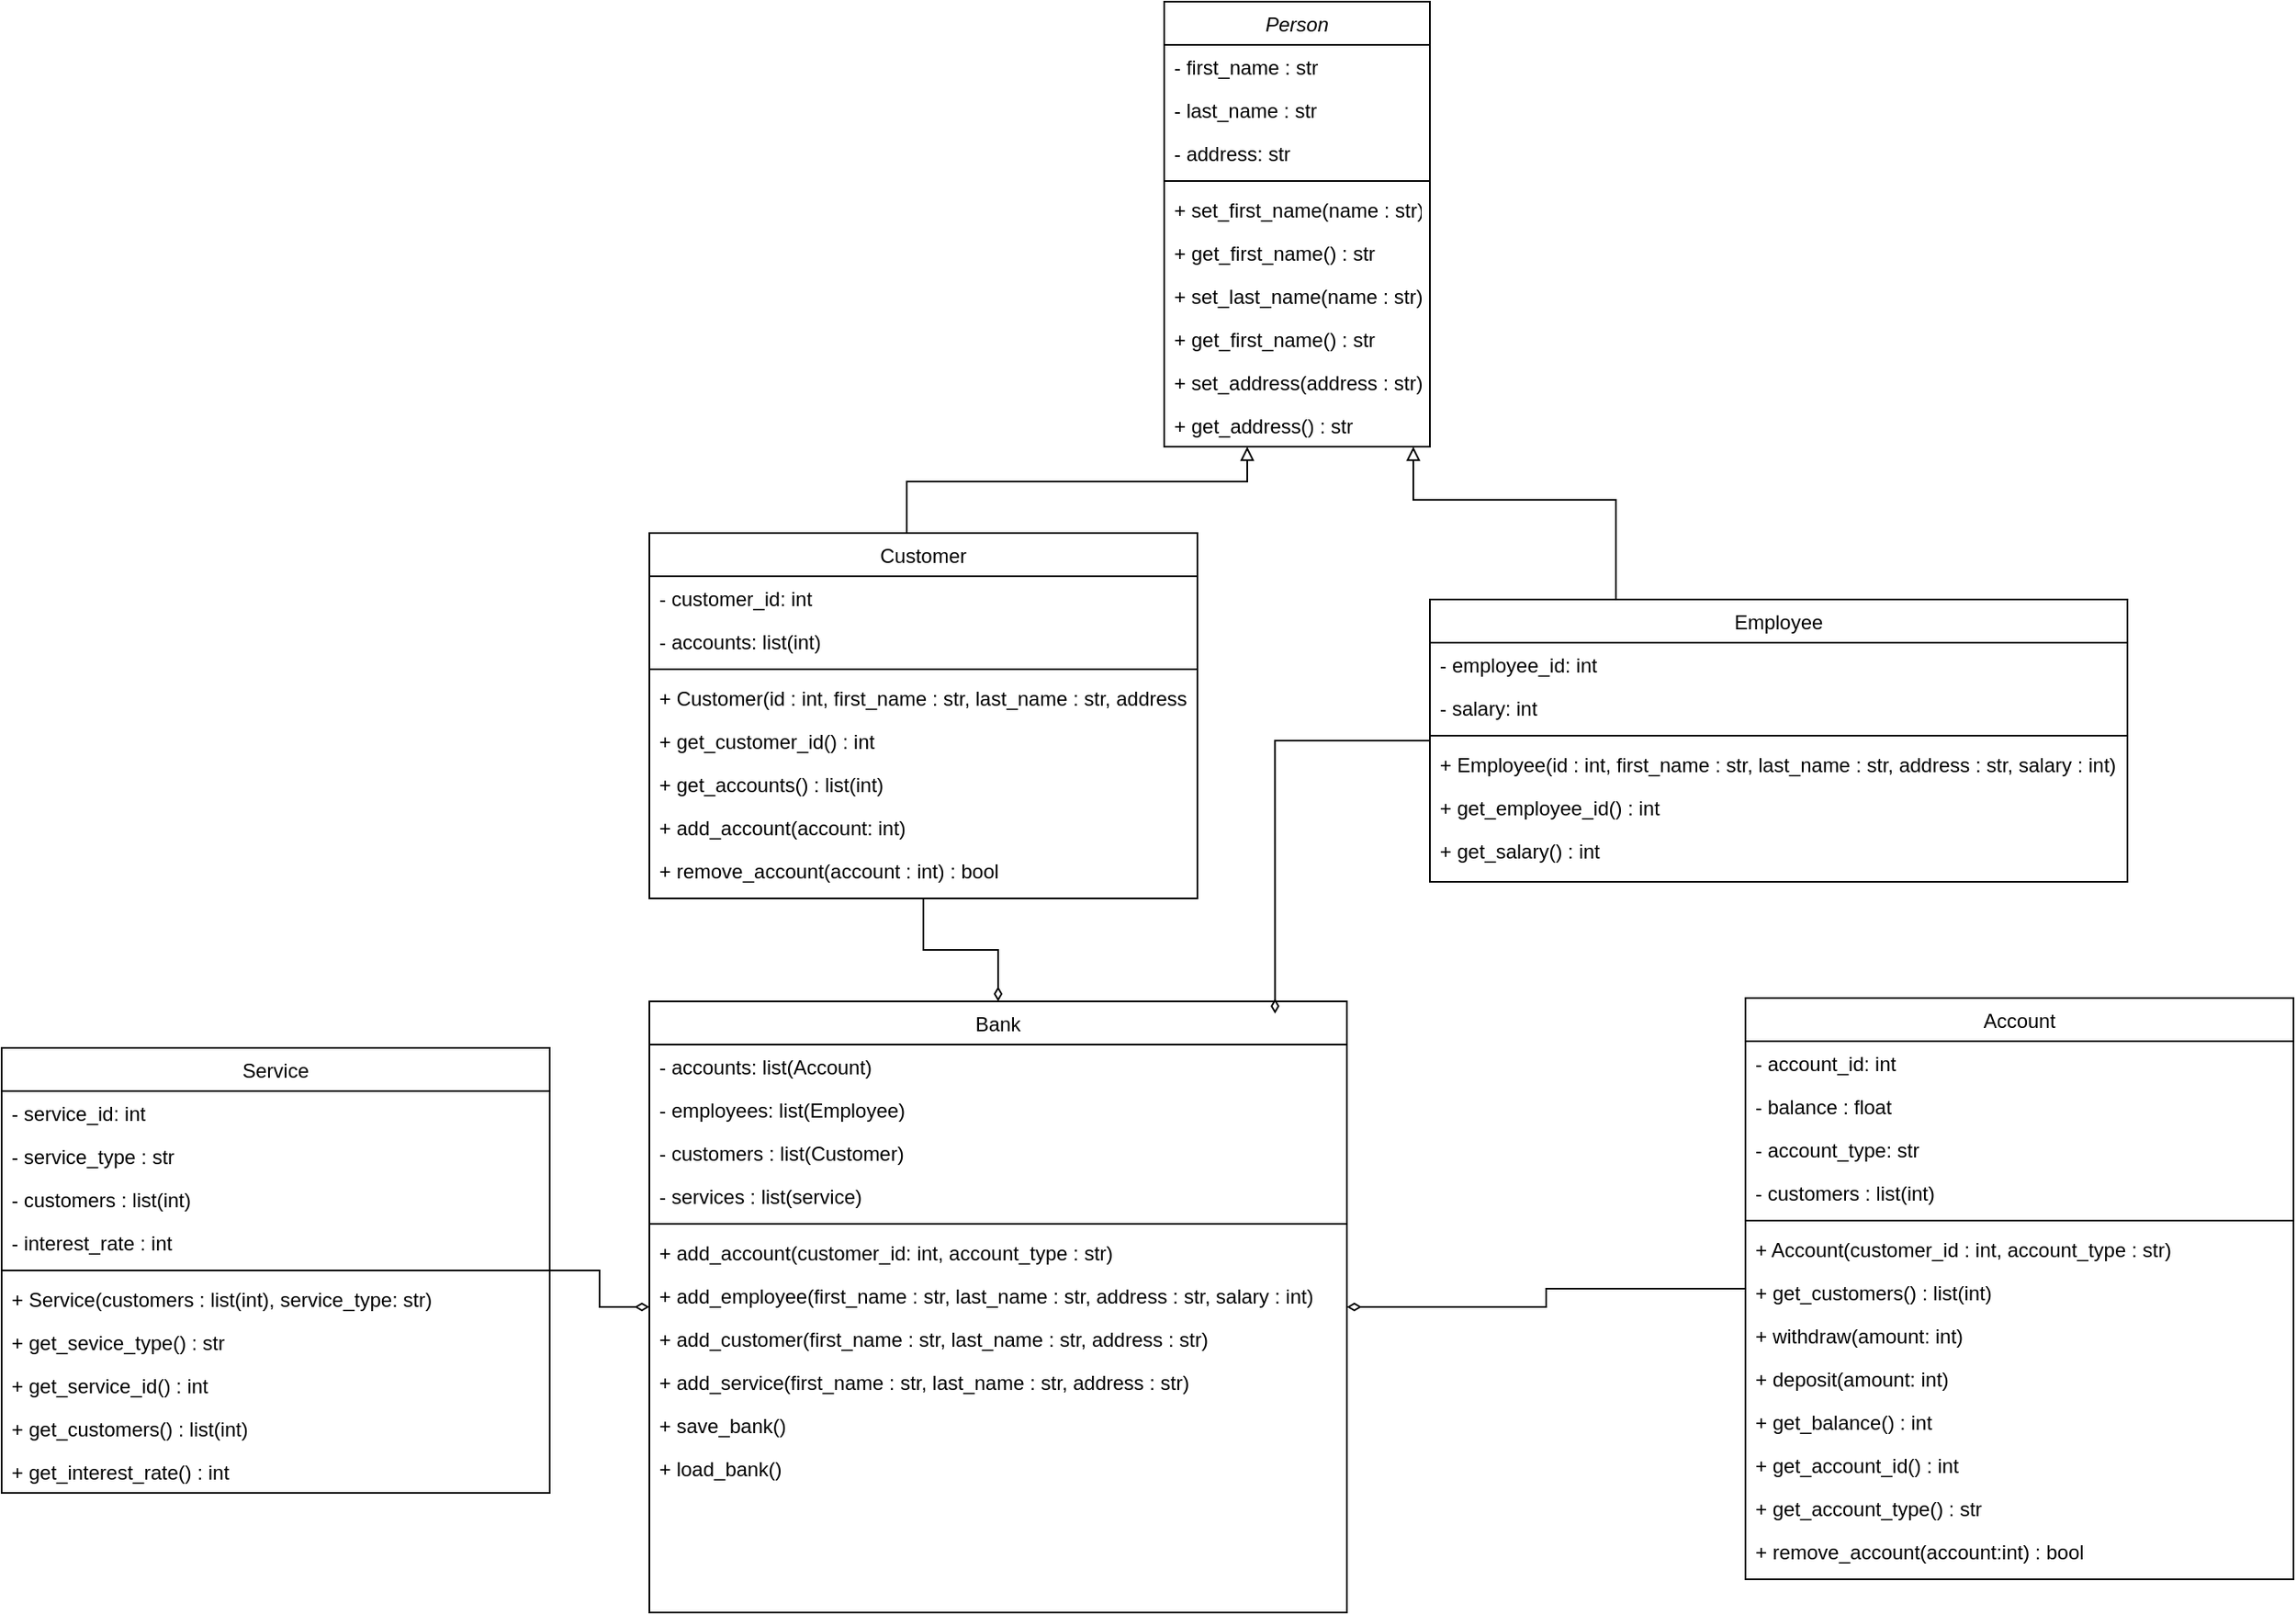 <mxfile version="26.1.1">
  <diagram id="C5RBs43oDa-KdzZeNtuy" name="Page-1">
    <mxGraphModel dx="1457" dy="1892" grid="1" gridSize="10" guides="1" tooltips="1" connect="1" arrows="1" fold="1" page="1" pageScale="1" pageWidth="827" pageHeight="1169" math="0" shadow="0">
      <root>
        <mxCell id="WIyWlLk6GJQsqaUBKTNV-0" />
        <mxCell id="WIyWlLk6GJQsqaUBKTNV-1" parent="WIyWlLk6GJQsqaUBKTNV-0" />
        <mxCell id="zkfFHV4jXpPFQw0GAbJ--0" value="Person" style="swimlane;fontStyle=2;align=center;verticalAlign=top;childLayout=stackLayout;horizontal=1;startSize=26;horizontalStack=0;resizeParent=1;resizeLast=0;collapsible=1;marginBottom=0;rounded=0;shadow=0;strokeWidth=1;" parent="WIyWlLk6GJQsqaUBKTNV-1" vertex="1">
          <mxGeometry x="790" y="-330" width="160" height="268" as="geometry">
            <mxRectangle x="230" y="140" width="160" height="26" as="alternateBounds" />
          </mxGeometry>
        </mxCell>
        <mxCell id="zkfFHV4jXpPFQw0GAbJ--1" value="- first_name : str    " style="text;align=left;verticalAlign=top;spacingLeft=4;spacingRight=4;overflow=hidden;rotatable=0;points=[[0,0.5],[1,0.5]];portConstraint=eastwest;" parent="zkfFHV4jXpPFQw0GAbJ--0" vertex="1">
          <mxGeometry y="26" width="160" height="26" as="geometry" />
        </mxCell>
        <mxCell id="zkfFHV4jXpPFQw0GAbJ--2" value="- last_name : str" style="text;align=left;verticalAlign=top;spacingLeft=4;spacingRight=4;overflow=hidden;rotatable=0;points=[[0,0.5],[1,0.5]];portConstraint=eastwest;rounded=0;shadow=0;html=0;" parent="zkfFHV4jXpPFQw0GAbJ--0" vertex="1">
          <mxGeometry y="52" width="160" height="26" as="geometry" />
        </mxCell>
        <mxCell id="zkfFHV4jXpPFQw0GAbJ--3" value="- address: str" style="text;align=left;verticalAlign=top;spacingLeft=4;spacingRight=4;overflow=hidden;rotatable=0;points=[[0,0.5],[1,0.5]];portConstraint=eastwest;rounded=0;shadow=0;html=0;" parent="zkfFHV4jXpPFQw0GAbJ--0" vertex="1">
          <mxGeometry y="78" width="160" height="26" as="geometry" />
        </mxCell>
        <mxCell id="zkfFHV4jXpPFQw0GAbJ--4" value="" style="line;html=1;strokeWidth=1;align=left;verticalAlign=middle;spacingTop=-1;spacingLeft=3;spacingRight=3;rotatable=0;labelPosition=right;points=[];portConstraint=eastwest;" parent="zkfFHV4jXpPFQw0GAbJ--0" vertex="1">
          <mxGeometry y="104" width="160" height="8" as="geometry" />
        </mxCell>
        <mxCell id="zkfFHV4jXpPFQw0GAbJ--5" value="+ set_first_name(name : str)" style="text;align=left;verticalAlign=top;spacingLeft=4;spacingRight=4;overflow=hidden;rotatable=0;points=[[0,0.5],[1,0.5]];portConstraint=eastwest;" parent="zkfFHV4jXpPFQw0GAbJ--0" vertex="1">
          <mxGeometry y="112" width="160" height="26" as="geometry" />
        </mxCell>
        <mxCell id="zkfFHV4jXpPFQw0GAbJ--24" value="+ get_first_name() : str" style="text;align=left;verticalAlign=top;spacingLeft=4;spacingRight=4;overflow=hidden;rotatable=0;points=[[0,0.5],[1,0.5]];portConstraint=eastwest;" parent="zkfFHV4jXpPFQw0GAbJ--0" vertex="1">
          <mxGeometry y="138" width="160" height="26" as="geometry" />
        </mxCell>
        <mxCell id="Db2brPiAxiOpcQxRufx4-5" value="+ set_last_name(name : str)" style="text;align=left;verticalAlign=top;spacingLeft=4;spacingRight=4;overflow=hidden;rotatable=0;points=[[0,0.5],[1,0.5]];portConstraint=eastwest;" vertex="1" parent="zkfFHV4jXpPFQw0GAbJ--0">
          <mxGeometry y="164" width="160" height="26" as="geometry" />
        </mxCell>
        <mxCell id="Db2brPiAxiOpcQxRufx4-7" value="+ get_first_name() : str" style="text;align=left;verticalAlign=top;spacingLeft=4;spacingRight=4;overflow=hidden;rotatable=0;points=[[0,0.5],[1,0.5]];portConstraint=eastwest;" vertex="1" parent="zkfFHV4jXpPFQw0GAbJ--0">
          <mxGeometry y="190" width="160" height="26" as="geometry" />
        </mxCell>
        <mxCell id="Db2brPiAxiOpcQxRufx4-8" value="+ set_address(address : str)" style="text;align=left;verticalAlign=top;spacingLeft=4;spacingRight=4;overflow=hidden;rotatable=0;points=[[0,0.5],[1,0.5]];portConstraint=eastwest;" vertex="1" parent="zkfFHV4jXpPFQw0GAbJ--0">
          <mxGeometry y="216" width="160" height="26" as="geometry" />
        </mxCell>
        <mxCell id="Db2brPiAxiOpcQxRufx4-6" value="+ get_address() : str" style="text;align=left;verticalAlign=top;spacingLeft=4;spacingRight=4;overflow=hidden;rotatable=0;points=[[0,0.5],[1,0.5]];portConstraint=eastwest;" vertex="1" parent="zkfFHV4jXpPFQw0GAbJ--0">
          <mxGeometry y="242" width="160" height="26" as="geometry" />
        </mxCell>
        <mxCell id="Db2brPiAxiOpcQxRufx4-43" style="edgeStyle=orthogonalEdgeStyle;rounded=0;orthogonalLoop=1;jettySize=auto;html=1;endArrow=block;endFill=0;" edge="1" parent="WIyWlLk6GJQsqaUBKTNV-1" source="Db2brPiAxiOpcQxRufx4-20" target="zkfFHV4jXpPFQw0GAbJ--0">
          <mxGeometry relative="1" as="geometry">
            <Array as="points">
              <mxPoint x="635" y="-41" />
              <mxPoint x="840" y="-41" />
            </Array>
          </mxGeometry>
        </mxCell>
        <mxCell id="Db2brPiAxiOpcQxRufx4-103" style="edgeStyle=orthogonalEdgeStyle;rounded=0;orthogonalLoop=1;jettySize=auto;html=1;endArrow=diamondThin;endFill=0;" edge="1" parent="WIyWlLk6GJQsqaUBKTNV-1" source="Db2brPiAxiOpcQxRufx4-20" target="Db2brPiAxiOpcQxRufx4-67">
          <mxGeometry relative="1" as="geometry" />
        </mxCell>
        <mxCell id="Db2brPiAxiOpcQxRufx4-20" value="Customer" style="swimlane;fontStyle=0;align=center;verticalAlign=top;childLayout=stackLayout;horizontal=1;startSize=26;horizontalStack=0;resizeParent=1;resizeLast=0;collapsible=1;marginBottom=0;rounded=0;shadow=0;strokeWidth=1;" vertex="1" parent="WIyWlLk6GJQsqaUBKTNV-1">
          <mxGeometry x="480" y="-10" width="330" height="220" as="geometry">
            <mxRectangle x="230" y="140" width="160" height="26" as="alternateBounds" />
          </mxGeometry>
        </mxCell>
        <mxCell id="Db2brPiAxiOpcQxRufx4-21" value="- customer_id: int" style="text;align=left;verticalAlign=top;spacingLeft=4;spacingRight=4;overflow=hidden;rotatable=0;points=[[0,0.5],[1,0.5]];portConstraint=eastwest;" vertex="1" parent="Db2brPiAxiOpcQxRufx4-20">
          <mxGeometry y="26" width="330" height="26" as="geometry" />
        </mxCell>
        <mxCell id="Db2brPiAxiOpcQxRufx4-23" value="- accounts: list(int)" style="text;align=left;verticalAlign=top;spacingLeft=4;spacingRight=4;overflow=hidden;rotatable=0;points=[[0,0.5],[1,0.5]];portConstraint=eastwest;rounded=0;shadow=0;html=0;" vertex="1" parent="Db2brPiAxiOpcQxRufx4-20">
          <mxGeometry y="52" width="330" height="26" as="geometry" />
        </mxCell>
        <mxCell id="Db2brPiAxiOpcQxRufx4-24" value="" style="line;html=1;strokeWidth=1;align=left;verticalAlign=middle;spacingTop=-1;spacingLeft=3;spacingRight=3;rotatable=0;labelPosition=right;points=[];portConstraint=eastwest;" vertex="1" parent="Db2brPiAxiOpcQxRufx4-20">
          <mxGeometry y="78" width="330" height="8" as="geometry" />
        </mxCell>
        <mxCell id="Db2brPiAxiOpcQxRufx4-40" value="+ Customer(id : int, first_name : str, last_name : str, address : str)&#xa;" style="text;align=left;verticalAlign=top;spacingLeft=4;spacingRight=4;overflow=hidden;rotatable=0;points=[[0,0.5],[1,0.5]];portConstraint=eastwest;" vertex="1" parent="Db2brPiAxiOpcQxRufx4-20">
          <mxGeometry y="86" width="330" height="26" as="geometry" />
        </mxCell>
        <mxCell id="Db2brPiAxiOpcQxRufx4-26" value="+ get_customer_id() : int" style="text;align=left;verticalAlign=top;spacingLeft=4;spacingRight=4;overflow=hidden;rotatable=0;points=[[0,0.5],[1,0.5]];portConstraint=eastwest;" vertex="1" parent="Db2brPiAxiOpcQxRufx4-20">
          <mxGeometry y="112" width="330" height="26" as="geometry" />
        </mxCell>
        <mxCell id="Db2brPiAxiOpcQxRufx4-78" value="+ get_accounts() : list(int)" style="text;align=left;verticalAlign=top;spacingLeft=4;spacingRight=4;overflow=hidden;rotatable=0;points=[[0,0.5],[1,0.5]];portConstraint=eastwest;" vertex="1" parent="Db2brPiAxiOpcQxRufx4-20">
          <mxGeometry y="138" width="330" height="26" as="geometry" />
        </mxCell>
        <mxCell id="Db2brPiAxiOpcQxRufx4-27" value="+ add_account(account: int)" style="text;align=left;verticalAlign=top;spacingLeft=4;spacingRight=4;overflow=hidden;rotatable=0;points=[[0,0.5],[1,0.5]];portConstraint=eastwest;" vertex="1" parent="Db2brPiAxiOpcQxRufx4-20">
          <mxGeometry y="164" width="330" height="26" as="geometry" />
        </mxCell>
        <mxCell id="Db2brPiAxiOpcQxRufx4-28" value="+ remove_account(account : int) : bool" style="text;align=left;verticalAlign=top;spacingLeft=4;spacingRight=4;overflow=hidden;rotatable=0;points=[[0,0.5],[1,0.5]];portConstraint=eastwest;" vertex="1" parent="Db2brPiAxiOpcQxRufx4-20">
          <mxGeometry y="190" width="330" height="26" as="geometry" />
        </mxCell>
        <mxCell id="Db2brPiAxiOpcQxRufx4-102" style="edgeStyle=orthogonalEdgeStyle;rounded=0;orthogonalLoop=1;jettySize=auto;html=1;endArrow=diamondThin;endFill=0;" edge="1" parent="WIyWlLk6GJQsqaUBKTNV-1" source="Db2brPiAxiOpcQxRufx4-53" target="Db2brPiAxiOpcQxRufx4-67">
          <mxGeometry relative="1" as="geometry" />
        </mxCell>
        <mxCell id="Db2brPiAxiOpcQxRufx4-53" value="Account" style="swimlane;fontStyle=0;align=center;verticalAlign=top;childLayout=stackLayout;horizontal=1;startSize=26;horizontalStack=0;resizeParent=1;resizeLast=0;collapsible=1;marginBottom=0;rounded=0;shadow=0;strokeWidth=1;" vertex="1" parent="WIyWlLk6GJQsqaUBKTNV-1">
          <mxGeometry x="1140" y="270" width="330" height="350" as="geometry">
            <mxRectangle x="230" y="140" width="160" height="26" as="alternateBounds" />
          </mxGeometry>
        </mxCell>
        <mxCell id="Db2brPiAxiOpcQxRufx4-55" value="- account_id: int" style="text;align=left;verticalAlign=top;spacingLeft=4;spacingRight=4;overflow=hidden;rotatable=0;points=[[0,0.5],[1,0.5]];portConstraint=eastwest;" vertex="1" parent="Db2brPiAxiOpcQxRufx4-53">
          <mxGeometry y="26" width="330" height="26" as="geometry" />
        </mxCell>
        <mxCell id="Db2brPiAxiOpcQxRufx4-56" value="- balance : float" style="text;align=left;verticalAlign=top;spacingLeft=4;spacingRight=4;overflow=hidden;rotatable=0;points=[[0,0.5],[1,0.5]];portConstraint=eastwest;rounded=0;shadow=0;html=0;" vertex="1" parent="Db2brPiAxiOpcQxRufx4-53">
          <mxGeometry y="52" width="330" height="26" as="geometry" />
        </mxCell>
        <mxCell id="Db2brPiAxiOpcQxRufx4-63" value="- account_type: str" style="text;align=left;verticalAlign=top;spacingLeft=4;spacingRight=4;overflow=hidden;rotatable=0;points=[[0,0.5],[1,0.5]];portConstraint=eastwest;" vertex="1" parent="Db2brPiAxiOpcQxRufx4-53">
          <mxGeometry y="78" width="330" height="26" as="geometry" />
        </mxCell>
        <mxCell id="Db2brPiAxiOpcQxRufx4-76" value="- customers : list(int)" style="text;align=left;verticalAlign=top;spacingLeft=4;spacingRight=4;overflow=hidden;rotatable=0;points=[[0,0.5],[1,0.5]];portConstraint=eastwest;rounded=0;shadow=0;html=0;" vertex="1" parent="Db2brPiAxiOpcQxRufx4-53">
          <mxGeometry y="104" width="330" height="26" as="geometry" />
        </mxCell>
        <mxCell id="Db2brPiAxiOpcQxRufx4-57" value="" style="line;html=1;strokeWidth=1;align=left;verticalAlign=middle;spacingTop=-1;spacingLeft=3;spacingRight=3;rotatable=0;labelPosition=right;points=[];portConstraint=eastwest;" vertex="1" parent="Db2brPiAxiOpcQxRufx4-53">
          <mxGeometry y="130" width="330" height="8" as="geometry" />
        </mxCell>
        <mxCell id="Db2brPiAxiOpcQxRufx4-58" value="+ Account(customer_id : int, account_type : str)&#xa;" style="text;align=left;verticalAlign=top;spacingLeft=4;spacingRight=4;overflow=hidden;rotatable=0;points=[[0,0.5],[1,0.5]];portConstraint=eastwest;" vertex="1" parent="Db2brPiAxiOpcQxRufx4-53">
          <mxGeometry y="138" width="330" height="26" as="geometry" />
        </mxCell>
        <mxCell id="Db2brPiAxiOpcQxRufx4-59" value="+ get_customers() : list(int)" style="text;align=left;verticalAlign=top;spacingLeft=4;spacingRight=4;overflow=hidden;rotatable=0;points=[[0,0.5],[1,0.5]];portConstraint=eastwest;" vertex="1" parent="Db2brPiAxiOpcQxRufx4-53">
          <mxGeometry y="164" width="330" height="26" as="geometry" />
        </mxCell>
        <mxCell id="Db2brPiAxiOpcQxRufx4-60" value="+ withdraw(amount: int)" style="text;align=left;verticalAlign=top;spacingLeft=4;spacingRight=4;overflow=hidden;rotatable=0;points=[[0,0.5],[1,0.5]];portConstraint=eastwest;" vertex="1" parent="Db2brPiAxiOpcQxRufx4-53">
          <mxGeometry y="190" width="330" height="26" as="geometry" />
        </mxCell>
        <mxCell id="Db2brPiAxiOpcQxRufx4-79" value="+ deposit(amount: int)" style="text;align=left;verticalAlign=top;spacingLeft=4;spacingRight=4;overflow=hidden;rotatable=0;points=[[0,0.5],[1,0.5]];portConstraint=eastwest;" vertex="1" parent="Db2brPiAxiOpcQxRufx4-53">
          <mxGeometry y="216" width="330" height="26" as="geometry" />
        </mxCell>
        <mxCell id="Db2brPiAxiOpcQxRufx4-80" value="+ get_balance() : int" style="text;align=left;verticalAlign=top;spacingLeft=4;spacingRight=4;overflow=hidden;rotatable=0;points=[[0,0.5],[1,0.5]];portConstraint=eastwest;" vertex="1" parent="Db2brPiAxiOpcQxRufx4-53">
          <mxGeometry y="242" width="330" height="26" as="geometry" />
        </mxCell>
        <mxCell id="Db2brPiAxiOpcQxRufx4-81" value="+ get_account_id() : int" style="text;align=left;verticalAlign=top;spacingLeft=4;spacingRight=4;overflow=hidden;rotatable=0;points=[[0,0.5],[1,0.5]];portConstraint=eastwest;" vertex="1" parent="Db2brPiAxiOpcQxRufx4-53">
          <mxGeometry y="268" width="330" height="26" as="geometry" />
        </mxCell>
        <mxCell id="Db2brPiAxiOpcQxRufx4-82" value="+ get_account_type() : str" style="text;align=left;verticalAlign=top;spacingLeft=4;spacingRight=4;overflow=hidden;rotatable=0;points=[[0,0.5],[1,0.5]];portConstraint=eastwest;" vertex="1" parent="Db2brPiAxiOpcQxRufx4-53">
          <mxGeometry y="294" width="330" height="26" as="geometry" />
        </mxCell>
        <mxCell id="Db2brPiAxiOpcQxRufx4-61" value="+ remove_account(account:int) : bool" style="text;align=left;verticalAlign=top;spacingLeft=4;spacingRight=4;overflow=hidden;rotatable=0;points=[[0,0.5],[1,0.5]];portConstraint=eastwest;" vertex="1" parent="Db2brPiAxiOpcQxRufx4-53">
          <mxGeometry y="320" width="330" height="26" as="geometry" />
        </mxCell>
        <mxCell id="Db2brPiAxiOpcQxRufx4-67" value="Bank" style="swimlane;fontStyle=0;align=center;verticalAlign=top;childLayout=stackLayout;horizontal=1;startSize=26;horizontalStack=0;resizeParent=1;resizeLast=0;collapsible=1;marginBottom=0;rounded=0;shadow=0;strokeWidth=1;" vertex="1" parent="WIyWlLk6GJQsqaUBKTNV-1">
          <mxGeometry x="480" y="272" width="420" height="368" as="geometry">
            <mxRectangle x="450" y="350" width="160" height="26" as="alternateBounds" />
          </mxGeometry>
        </mxCell>
        <mxCell id="Db2brPiAxiOpcQxRufx4-69" value="- accounts: list(Account)" style="text;align=left;verticalAlign=top;spacingLeft=4;spacingRight=4;overflow=hidden;rotatable=0;points=[[0,0.5],[1,0.5]];portConstraint=eastwest;" vertex="1" parent="Db2brPiAxiOpcQxRufx4-67">
          <mxGeometry y="26" width="420" height="26" as="geometry" />
        </mxCell>
        <mxCell id="Db2brPiAxiOpcQxRufx4-70" value="- employees: list(Employee)" style="text;align=left;verticalAlign=top;spacingLeft=4;spacingRight=4;overflow=hidden;rotatable=0;points=[[0,0.5],[1,0.5]];portConstraint=eastwest;rounded=0;shadow=0;html=0;" vertex="1" parent="Db2brPiAxiOpcQxRufx4-67">
          <mxGeometry y="52" width="420" height="26" as="geometry" />
        </mxCell>
        <mxCell id="Db2brPiAxiOpcQxRufx4-119" value="- customers : list(Customer) " style="text;align=left;verticalAlign=top;spacingLeft=4;spacingRight=4;overflow=hidden;rotatable=0;points=[[0,0.5],[1,0.5]];portConstraint=eastwest;" vertex="1" parent="Db2brPiAxiOpcQxRufx4-67">
          <mxGeometry y="78" width="420" height="26" as="geometry" />
        </mxCell>
        <mxCell id="Db2brPiAxiOpcQxRufx4-94" value="- services : list(service) " style="text;align=left;verticalAlign=top;spacingLeft=4;spacingRight=4;overflow=hidden;rotatable=0;points=[[0,0.5],[1,0.5]];portConstraint=eastwest;" vertex="1" parent="Db2brPiAxiOpcQxRufx4-67">
          <mxGeometry y="104" width="420" height="26" as="geometry" />
        </mxCell>
        <mxCell id="Db2brPiAxiOpcQxRufx4-71" value="" style="line;html=1;strokeWidth=1;align=left;verticalAlign=middle;spacingTop=-1;spacingLeft=3;spacingRight=3;rotatable=0;labelPosition=right;points=[];portConstraint=eastwest;" vertex="1" parent="Db2brPiAxiOpcQxRufx4-67">
          <mxGeometry y="130" width="420" height="8" as="geometry" />
        </mxCell>
        <mxCell id="Db2brPiAxiOpcQxRufx4-72" value="+ add_account(customer_id: int, account_type : str)&#xa;" style="text;align=left;verticalAlign=top;spacingLeft=4;spacingRight=4;overflow=hidden;rotatable=0;points=[[0,0.5],[1,0.5]];portConstraint=eastwest;" vertex="1" parent="Db2brPiAxiOpcQxRufx4-67">
          <mxGeometry y="138" width="420" height="26" as="geometry" />
        </mxCell>
        <mxCell id="Db2brPiAxiOpcQxRufx4-73" value="+ add_employee(first_name : str, last_name : str, address : str, salary : int) " style="text;align=left;verticalAlign=top;spacingLeft=4;spacingRight=4;overflow=hidden;rotatable=0;points=[[0,0.5],[1,0.5]];portConstraint=eastwest;" vertex="1" parent="Db2brPiAxiOpcQxRufx4-67">
          <mxGeometry y="164" width="420" height="26" as="geometry" />
        </mxCell>
        <mxCell id="Db2brPiAxiOpcQxRufx4-120" value="+ add_customer(first_name : str, last_name : str, address : str)" style="text;align=left;verticalAlign=top;spacingLeft=4;spacingRight=4;overflow=hidden;rotatable=0;points=[[0,0.5],[1,0.5]];portConstraint=eastwest;" vertex="1" parent="Db2brPiAxiOpcQxRufx4-67">
          <mxGeometry y="190" width="420" height="26" as="geometry" />
        </mxCell>
        <mxCell id="Db2brPiAxiOpcQxRufx4-99" value="+ add_service(first_name : str, last_name : str, address : str)" style="text;align=left;verticalAlign=top;spacingLeft=4;spacingRight=4;overflow=hidden;rotatable=0;points=[[0,0.5],[1,0.5]];portConstraint=eastwest;" vertex="1" parent="Db2brPiAxiOpcQxRufx4-67">
          <mxGeometry y="216" width="420" height="26" as="geometry" />
        </mxCell>
        <mxCell id="Db2brPiAxiOpcQxRufx4-125" value="+ save_bank()" style="text;align=left;verticalAlign=top;spacingLeft=4;spacingRight=4;overflow=hidden;rotatable=0;points=[[0,0.5],[1,0.5]];portConstraint=eastwest;" vertex="1" parent="Db2brPiAxiOpcQxRufx4-67">
          <mxGeometry y="242" width="420" height="26" as="geometry" />
        </mxCell>
        <mxCell id="Db2brPiAxiOpcQxRufx4-126" value="+ load_bank()" style="text;align=left;verticalAlign=top;spacingLeft=4;spacingRight=4;overflow=hidden;rotatable=0;points=[[0,0.5],[1,0.5]];portConstraint=eastwest;" vertex="1" parent="Db2brPiAxiOpcQxRufx4-67">
          <mxGeometry y="268" width="420" height="26" as="geometry" />
        </mxCell>
        <mxCell id="Db2brPiAxiOpcQxRufx4-93" style="edgeStyle=orthogonalEdgeStyle;rounded=0;orthogonalLoop=1;jettySize=auto;html=1;endArrow=block;endFill=0;" edge="1" parent="WIyWlLk6GJQsqaUBKTNV-1" source="Db2brPiAxiOpcQxRufx4-83" target="zkfFHV4jXpPFQw0GAbJ--0">
          <mxGeometry relative="1" as="geometry">
            <Array as="points">
              <mxPoint x="1062" y="-30" />
              <mxPoint x="940" y="-30" />
            </Array>
          </mxGeometry>
        </mxCell>
        <mxCell id="Db2brPiAxiOpcQxRufx4-83" value="Employee" style="swimlane;fontStyle=0;align=center;verticalAlign=top;childLayout=stackLayout;horizontal=1;startSize=26;horizontalStack=0;resizeParent=1;resizeLast=0;collapsible=1;marginBottom=0;rounded=0;shadow=0;strokeWidth=1;" vertex="1" parent="WIyWlLk6GJQsqaUBKTNV-1">
          <mxGeometry x="950" y="30" width="420" height="170" as="geometry">
            <mxRectangle x="230" y="140" width="160" height="26" as="alternateBounds" />
          </mxGeometry>
        </mxCell>
        <mxCell id="Db2brPiAxiOpcQxRufx4-85" value="- employee_id: int" style="text;align=left;verticalAlign=top;spacingLeft=4;spacingRight=4;overflow=hidden;rotatable=0;points=[[0,0.5],[1,0.5]];portConstraint=eastwest;" vertex="1" parent="Db2brPiAxiOpcQxRufx4-83">
          <mxGeometry y="26" width="420" height="26" as="geometry" />
        </mxCell>
        <mxCell id="Db2brPiAxiOpcQxRufx4-86" value="- salary: int" style="text;align=left;verticalAlign=top;spacingLeft=4;spacingRight=4;overflow=hidden;rotatable=0;points=[[0,0.5],[1,0.5]];portConstraint=eastwest;rounded=0;shadow=0;html=0;" vertex="1" parent="Db2brPiAxiOpcQxRufx4-83">
          <mxGeometry y="52" width="420" height="26" as="geometry" />
        </mxCell>
        <mxCell id="Db2brPiAxiOpcQxRufx4-87" value="" style="line;html=1;strokeWidth=1;align=left;verticalAlign=middle;spacingTop=-1;spacingLeft=3;spacingRight=3;rotatable=0;labelPosition=right;points=[];portConstraint=eastwest;" vertex="1" parent="Db2brPiAxiOpcQxRufx4-83">
          <mxGeometry y="78" width="420" height="8" as="geometry" />
        </mxCell>
        <mxCell id="Db2brPiAxiOpcQxRufx4-88" value="+ Employee(id : int, first_name : str, last_name : str, address : str, salary : int)&#xa;" style="text;align=left;verticalAlign=top;spacingLeft=4;spacingRight=4;overflow=hidden;rotatable=0;points=[[0,0.5],[1,0.5]];portConstraint=eastwest;" vertex="1" parent="Db2brPiAxiOpcQxRufx4-83">
          <mxGeometry y="86" width="420" height="26" as="geometry" />
        </mxCell>
        <mxCell id="Db2brPiAxiOpcQxRufx4-89" value="+ get_employee_id() : int" style="text;align=left;verticalAlign=top;spacingLeft=4;spacingRight=4;overflow=hidden;rotatable=0;points=[[0,0.5],[1,0.5]];portConstraint=eastwest;" vertex="1" parent="Db2brPiAxiOpcQxRufx4-83">
          <mxGeometry y="112" width="420" height="26" as="geometry" />
        </mxCell>
        <mxCell id="Db2brPiAxiOpcQxRufx4-90" value="+ get_salary() : int" style="text;align=left;verticalAlign=top;spacingLeft=4;spacingRight=4;overflow=hidden;rotatable=0;points=[[0,0.5],[1,0.5]];portConstraint=eastwest;" vertex="1" parent="Db2brPiAxiOpcQxRufx4-83">
          <mxGeometry y="138" width="420" height="26" as="geometry" />
        </mxCell>
        <mxCell id="Db2brPiAxiOpcQxRufx4-104" style="edgeStyle=orthogonalEdgeStyle;rounded=0;orthogonalLoop=1;jettySize=auto;html=1;entryX=0.897;entryY=0.02;entryDx=0;entryDy=0;entryPerimeter=0;endArrow=diamondThin;endFill=0;" edge="1" parent="WIyWlLk6GJQsqaUBKTNV-1" source="Db2brPiAxiOpcQxRufx4-83" target="Db2brPiAxiOpcQxRufx4-67">
          <mxGeometry relative="1" as="geometry" />
        </mxCell>
        <mxCell id="Db2brPiAxiOpcQxRufx4-122" style="edgeStyle=orthogonalEdgeStyle;rounded=0;orthogonalLoop=1;jettySize=auto;html=1;endArrow=diamondThin;endFill=0;" edge="1" parent="WIyWlLk6GJQsqaUBKTNV-1" source="Db2brPiAxiOpcQxRufx4-105" target="Db2brPiAxiOpcQxRufx4-67">
          <mxGeometry relative="1" as="geometry">
            <mxPoint x="470" y="350" as="targetPoint" />
          </mxGeometry>
        </mxCell>
        <mxCell id="Db2brPiAxiOpcQxRufx4-105" value="Service" style="swimlane;fontStyle=0;align=center;verticalAlign=top;childLayout=stackLayout;horizontal=1;startSize=26;horizontalStack=0;resizeParent=1;resizeLast=0;collapsible=1;marginBottom=0;rounded=0;shadow=0;strokeWidth=1;" vertex="1" parent="WIyWlLk6GJQsqaUBKTNV-1">
          <mxGeometry x="90" y="300" width="330" height="268" as="geometry">
            <mxRectangle x="230" y="140" width="160" height="26" as="alternateBounds" />
          </mxGeometry>
        </mxCell>
        <mxCell id="Db2brPiAxiOpcQxRufx4-106" value="- service_id: int" style="text;align=left;verticalAlign=top;spacingLeft=4;spacingRight=4;overflow=hidden;rotatable=0;points=[[0,0.5],[1,0.5]];portConstraint=eastwest;" vertex="1" parent="Db2brPiAxiOpcQxRufx4-105">
          <mxGeometry y="26" width="330" height="26" as="geometry" />
        </mxCell>
        <mxCell id="Db2brPiAxiOpcQxRufx4-107" value="- service_type : str" style="text;align=left;verticalAlign=top;spacingLeft=4;spacingRight=4;overflow=hidden;rotatable=0;points=[[0,0.5],[1,0.5]];portConstraint=eastwest;rounded=0;shadow=0;html=0;" vertex="1" parent="Db2brPiAxiOpcQxRufx4-105">
          <mxGeometry y="52" width="330" height="26" as="geometry" />
        </mxCell>
        <mxCell id="Db2brPiAxiOpcQxRufx4-109" value="- customers : list(int)" style="text;align=left;verticalAlign=top;spacingLeft=4;spacingRight=4;overflow=hidden;rotatable=0;points=[[0,0.5],[1,0.5]];portConstraint=eastwest;rounded=0;shadow=0;html=0;" vertex="1" parent="Db2brPiAxiOpcQxRufx4-105">
          <mxGeometry y="78" width="330" height="26" as="geometry" />
        </mxCell>
        <mxCell id="Db2brPiAxiOpcQxRufx4-121" value="- interest_rate : int" style="text;align=left;verticalAlign=top;spacingLeft=4;spacingRight=4;overflow=hidden;rotatable=0;points=[[0,0.5],[1,0.5]];portConstraint=eastwest;rounded=0;shadow=0;html=0;" vertex="1" parent="Db2brPiAxiOpcQxRufx4-105">
          <mxGeometry y="104" width="330" height="26" as="geometry" />
        </mxCell>
        <mxCell id="Db2brPiAxiOpcQxRufx4-110" value="" style="line;html=1;strokeWidth=1;align=left;verticalAlign=middle;spacingTop=-1;spacingLeft=3;spacingRight=3;rotatable=0;labelPosition=right;points=[];portConstraint=eastwest;" vertex="1" parent="Db2brPiAxiOpcQxRufx4-105">
          <mxGeometry y="130" width="330" height="8" as="geometry" />
        </mxCell>
        <mxCell id="Db2brPiAxiOpcQxRufx4-111" value="+ Service(customers : list(int), service_type: str)" style="text;align=left;verticalAlign=top;spacingLeft=4;spacingRight=4;overflow=hidden;rotatable=0;points=[[0,0.5],[1,0.5]];portConstraint=eastwest;" vertex="1" parent="Db2brPiAxiOpcQxRufx4-105">
          <mxGeometry y="138" width="330" height="26" as="geometry" />
        </mxCell>
        <mxCell id="Db2brPiAxiOpcQxRufx4-113" value="+ get_sevice_type() : str" style="text;align=left;verticalAlign=top;spacingLeft=4;spacingRight=4;overflow=hidden;rotatable=0;points=[[0,0.5],[1,0.5]];portConstraint=eastwest;" vertex="1" parent="Db2brPiAxiOpcQxRufx4-105">
          <mxGeometry y="164" width="330" height="26" as="geometry" />
        </mxCell>
        <mxCell id="Db2brPiAxiOpcQxRufx4-114" value="+ get_service_id() : int" style="text;align=left;verticalAlign=top;spacingLeft=4;spacingRight=4;overflow=hidden;rotatable=0;points=[[0,0.5],[1,0.5]];portConstraint=eastwest;" vertex="1" parent="Db2brPiAxiOpcQxRufx4-105">
          <mxGeometry y="190" width="330" height="26" as="geometry" />
        </mxCell>
        <mxCell id="Db2brPiAxiOpcQxRufx4-115" value="+ get_customers() : list(int)" style="text;align=left;verticalAlign=top;spacingLeft=4;spacingRight=4;overflow=hidden;rotatable=0;points=[[0,0.5],[1,0.5]];portConstraint=eastwest;" vertex="1" parent="Db2brPiAxiOpcQxRufx4-105">
          <mxGeometry y="216" width="330" height="26" as="geometry" />
        </mxCell>
        <mxCell id="Db2brPiAxiOpcQxRufx4-116" value="+ get_interest_rate() : int" style="text;align=left;verticalAlign=top;spacingLeft=4;spacingRight=4;overflow=hidden;rotatable=0;points=[[0,0.5],[1,0.5]];portConstraint=eastwest;" vertex="1" parent="Db2brPiAxiOpcQxRufx4-105">
          <mxGeometry y="242" width="330" height="26" as="geometry" />
        </mxCell>
      </root>
    </mxGraphModel>
  </diagram>
</mxfile>
